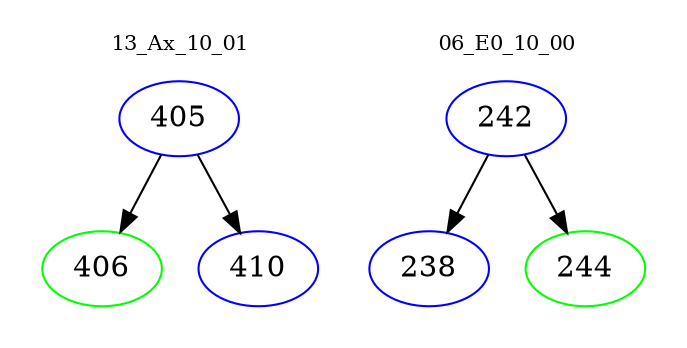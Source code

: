digraph{
subgraph cluster_0 {
color = white
label = "13_Ax_10_01";
fontsize=10;
T0_405 [label="405", color="blue"]
T0_405 -> T0_406 [color="black"]
T0_406 [label="406", color="green"]
T0_405 -> T0_410 [color="black"]
T0_410 [label="410", color="blue"]
}
subgraph cluster_1 {
color = white
label = "06_E0_10_00";
fontsize=10;
T1_242 [label="242", color="blue"]
T1_242 -> T1_238 [color="black"]
T1_238 [label="238", color="blue"]
T1_242 -> T1_244 [color="black"]
T1_244 [label="244", color="green"]
}
}
